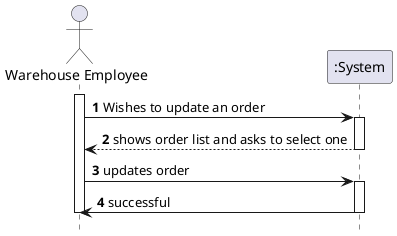 @startuml
autonumber
hide footbox
actor "Warehouse Employee" as LC

activate LC
LC -> ":System" : Wishes to update an order




activate ":System"
":System" --> LC : shows order list and asks to select one
deactivate ":System"

LC -> ":System" : updates order
activate ":System"

":System" -> LC : successful
deactivate ":System"

deactivate LC


@enduml